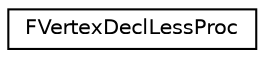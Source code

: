 digraph "Graphical Class Hierarchy"
{
  edge [fontname="Helvetica",fontsize="10",labelfontname="Helvetica",labelfontsize="10"];
  node [fontname="Helvetica",fontsize="10",shape=record];
  rankdir="LR";
  Node1 [label="FVertexDeclLessProc",height=0.2,width=0.4,color="black", fillcolor="white", style="filled",URL="$struct_f_vertex_decl_less_proc.html"];
}
